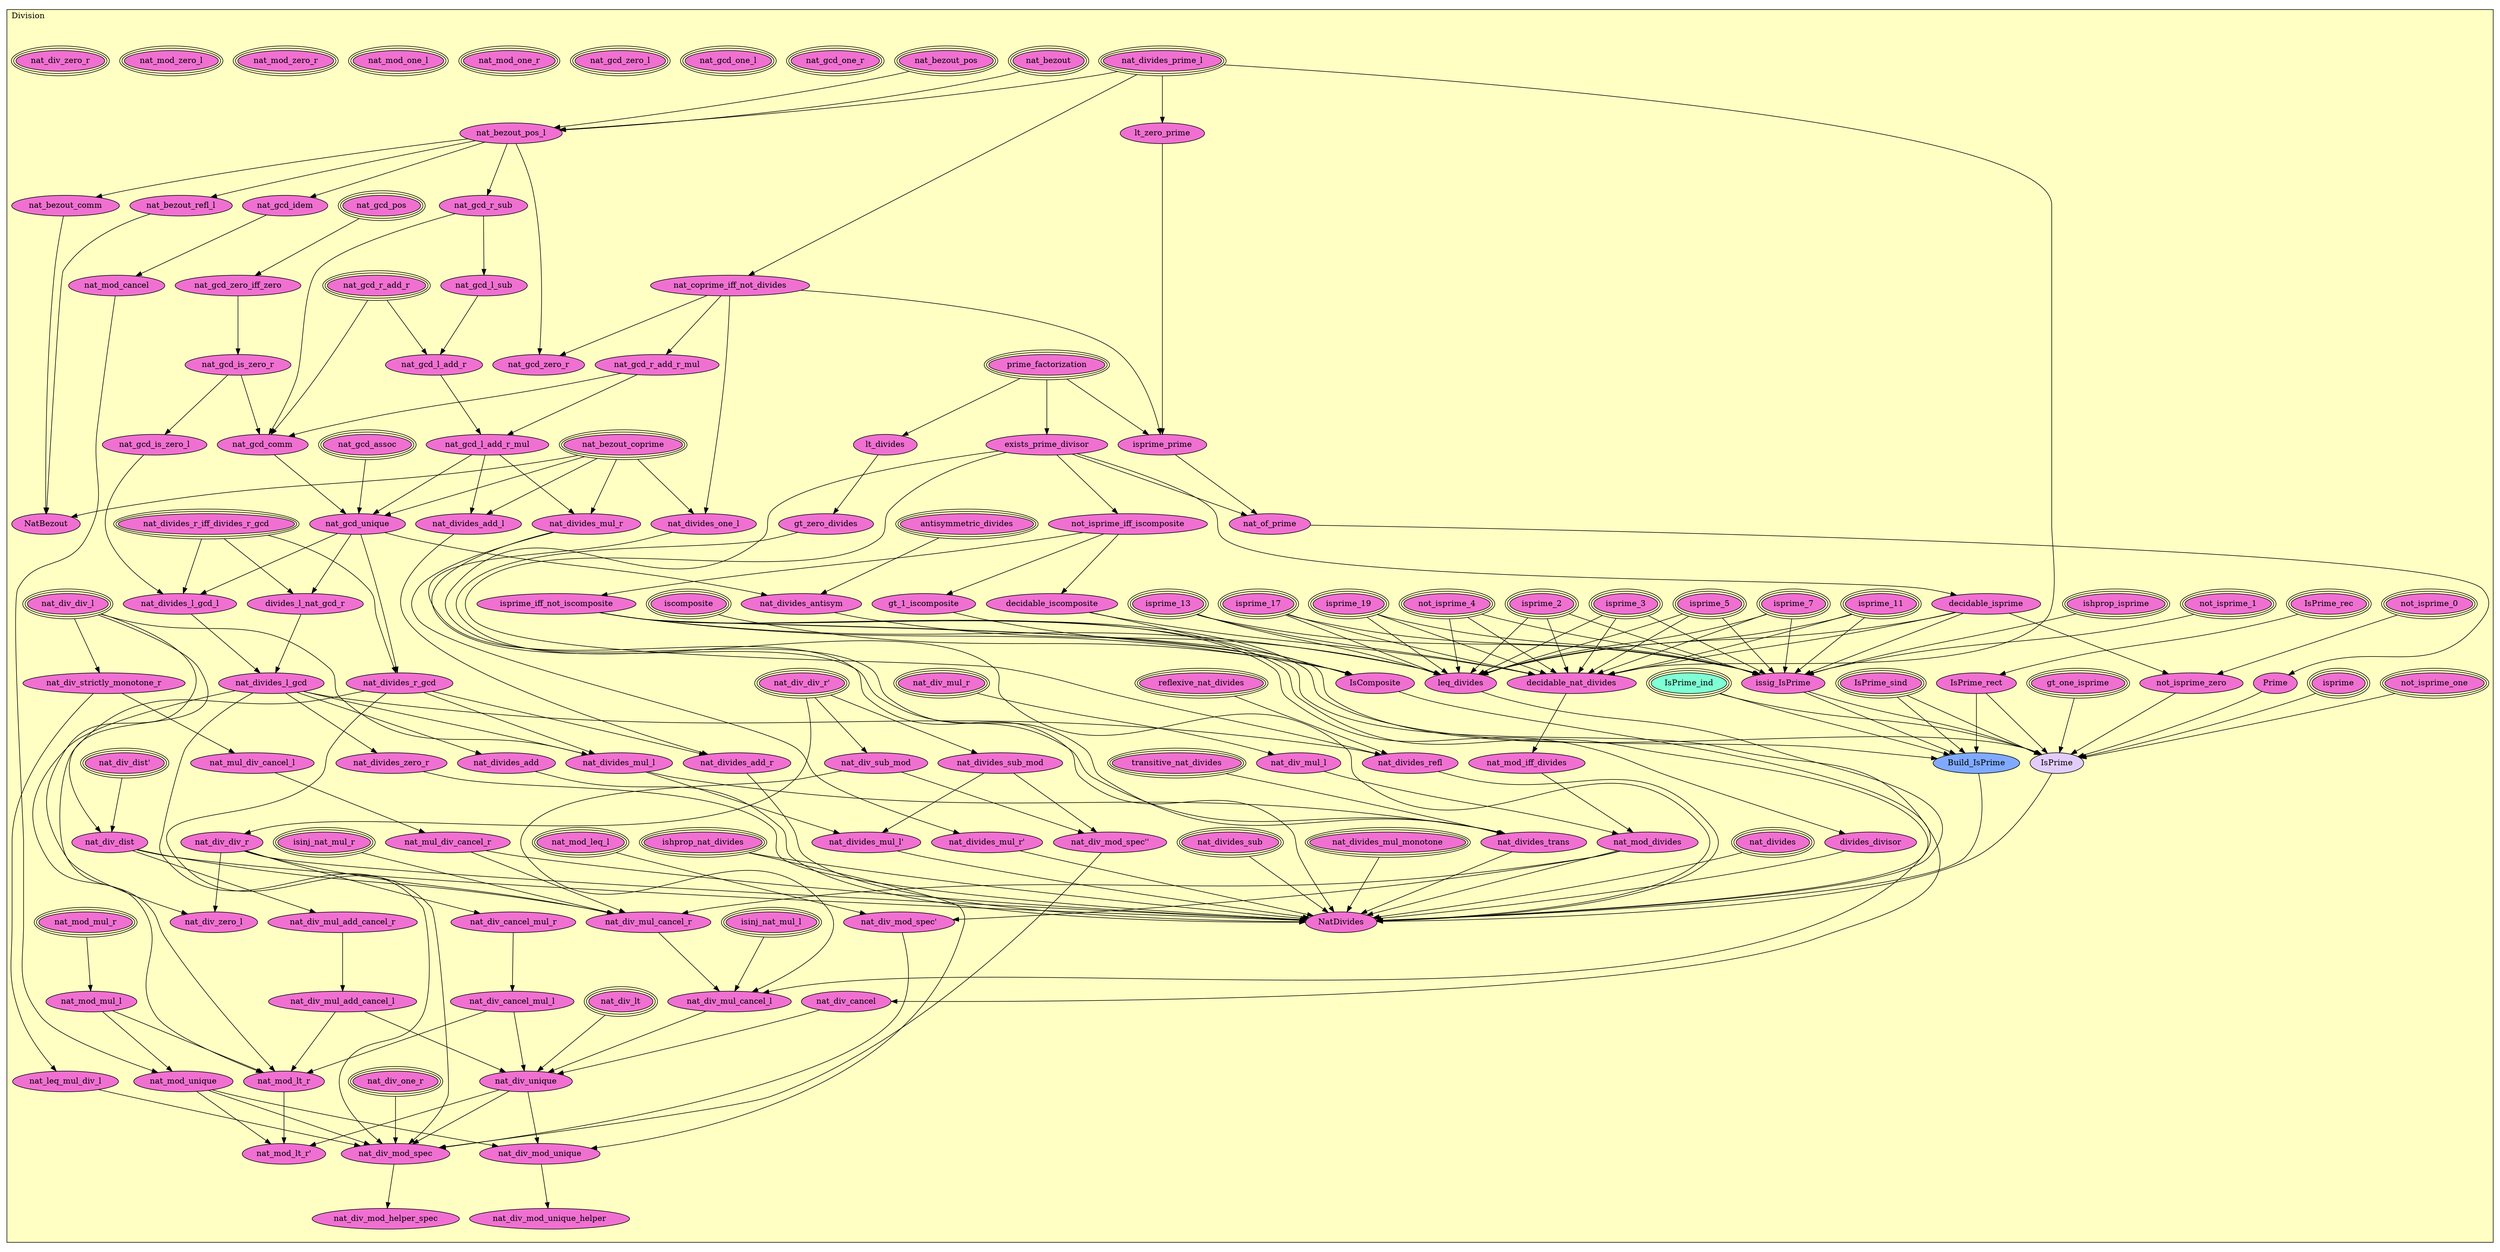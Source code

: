 digraph HoTT_Spaces_Nat_Division {
  graph [ratio=0.5]
  node [style=filled]
Division_nat_divides_mul_r [label="nat_divides_mul_r", URL=<Division.html#nat_divides_mul_r>, fillcolor="#F070D1"] ;
Division_prime_factorization [label="prime_factorization", URL=<Division.html#prime_factorization>, peripheries=3, fillcolor="#F070D1"] ;
Division_nat_divides_mul_l [label="nat_divides_mul_l", URL=<Division.html#nat_divides_mul_l>, fillcolor="#F070D1"] ;
Division_nat_divides_mul_r_ [label="nat_divides_mul_r'", URL=<Division.html#nat_divides_mul_r'>, fillcolor="#F070D1"] ;
Division_exists_prime_divisor [label="exists_prime_divisor", URL=<Division.html#exists_prime_divisor>, fillcolor="#F070D1"] ;
Division_not_isprime_iff_iscomposite [label="not_isprime_iff_iscomposite", URL=<Division.html#not_isprime_iff_iscomposite>, fillcolor="#F070D1"] ;
Division_nat_divides_mul_l_ [label="nat_divides_mul_l'", URL=<Division.html#nat_divides_mul_l'>, fillcolor="#F070D1"] ;
Division_transitive_nat_divides [label="transitive_nat_divides", URL=<Division.html#transitive_nat_divides>, peripheries=3, fillcolor="#F070D1"] ;
Division_isprime_iff_not_iscomposite [label="isprime_iff_not_iscomposite", URL=<Division.html#isprime_iff_not_iscomposite>, fillcolor="#F070D1"] ;
Division_nat_divides_trans [label="nat_divides_trans", URL=<Division.html#nat_divides_trans>, fillcolor="#F070D1"] ;
Division_decidable_iscomposite [label="decidable_iscomposite", URL=<Division.html#decidable_iscomposite>, fillcolor="#F070D1"] ;
Division_reflexive_nat_divides [label="reflexive_nat_divides", URL=<Division.html#reflexive_nat_divides>, peripheries=3, fillcolor="#F070D1"] ;
Division_gt_1_iscomposite [label="gt_1_iscomposite", URL=<Division.html#gt_1_iscomposite>, fillcolor="#F070D1"] ;
Division_nat_divides_refl [label="nat_divides_refl", URL=<Division.html#nat_divides_refl>, fillcolor="#F070D1"] ;
Division_iscomposite [label="iscomposite", URL=<Division.html#iscomposite>, peripheries=3, fillcolor="#F070D1"] ;
Division_nat_divides_one_l [label="nat_divides_one_l", URL=<Division.html#nat_divides_one_l>, fillcolor="#F070D1"] ;
Division_IsComposite [label="IsComposite", URL=<Division.html#IsComposite>, fillcolor="#F070D1"] ;
Division_nat_divides_zero_r [label="nat_divides_zero_r", URL=<Division.html#nat_divides_zero_r>, fillcolor="#F070D1"] ;
Division_nat_divides_prime_l [label="nat_divides_prime_l", URL=<Division.html#nat_divides_prime_l>, peripheries=3, fillcolor="#F070D1"] ;
Division_nat_divides [label="nat_divides", URL=<Division.html#nat_divides>, peripheries=3, fillcolor="#F070D1"] ;
Division_nat_coprime_iff_not_divides [label="nat_coprime_iff_not_divides", URL=<Division.html#nat_coprime_iff_not_divides>, fillcolor="#F070D1"] ;
Division_lt_zero_prime [label="lt_zero_prime", URL=<Division.html#lt_zero_prime>, fillcolor="#F070D1"] ;
Division_NatDivides [label="NatDivides", URL=<Division.html#NatDivides>, fillcolor="#F070D1"] ;
Division_isprime_prime [label="isprime_prime", URL=<Division.html#isprime_prime>, fillcolor="#F070D1"] ;
Division_nat_of_prime [label="nat_of_prime", URL=<Division.html#nat_of_prime>, fillcolor="#F070D1"] ;
Division_Prime [label="Prime", URL=<Division.html#Prime>, fillcolor="#F070D1"] ;
Division_not_isprime_4 [label="not_isprime_4", URL=<Division.html#not_isprime_4>, peripheries=3, fillcolor="#F070D1"] ;
Division_not_isprime_1 [label="not_isprime_1", URL=<Division.html#not_isprime_1>, peripheries=3, fillcolor="#F070D1"] ;
Division_not_isprime_0 [label="not_isprime_0", URL=<Division.html#not_isprime_0>, peripheries=3, fillcolor="#F070D1"] ;
Division_isprime_19 [label="isprime_19", URL=<Division.html#isprime_19>, peripheries=3, fillcolor="#F070D1"] ;
Division_isprime_17 [label="isprime_17", URL=<Division.html#isprime_17>, peripheries=3, fillcolor="#F070D1"] ;
Division_isprime_13 [label="isprime_13", URL=<Division.html#isprime_13>, peripheries=3, fillcolor="#F070D1"] ;
Division_isprime_11 [label="isprime_11", URL=<Division.html#isprime_11>, peripheries=3, fillcolor="#F070D1"] ;
Division_isprime_7 [label="isprime_7", URL=<Division.html#isprime_7>, peripheries=3, fillcolor="#F070D1"] ;
Division_isprime_5 [label="isprime_5", URL=<Division.html#isprime_5>, peripheries=3, fillcolor="#F070D1"] ;
Division_isprime_3 [label="isprime_3", URL=<Division.html#isprime_3>, peripheries=3, fillcolor="#F070D1"] ;
Division_isprime_2 [label="isprime_2", URL=<Division.html#isprime_2>, peripheries=3, fillcolor="#F070D1"] ;
Division_decidable_isprime [label="decidable_isprime", URL=<Division.html#decidable_isprime>, fillcolor="#F070D1"] ;
Division_not_isprime_one [label="not_isprime_one", URL=<Division.html#not_isprime_one>, peripheries=3, fillcolor="#F070D1"] ;
Division_not_isprime_zero [label="not_isprime_zero", URL=<Division.html#not_isprime_zero>, fillcolor="#F070D1"] ;
Division_ishprop_isprime [label="ishprop_isprime", URL=<Division.html#ishprop_isprime>, peripheries=3, fillcolor="#F070D1"] ;
Division_issig_IsPrime [label="issig_IsPrime", URL=<Division.html#issig_IsPrime>, fillcolor="#F070D1"] ;
Division_isprime [label="isprime", URL=<Division.html#isprime>, peripheries=3, fillcolor="#F070D1"] ;
Division_gt_one_isprime [label="gt_one_isprime", URL=<Division.html#gt_one_isprime>, peripheries=3, fillcolor="#F070D1"] ;
Division_IsPrime_sind [label="IsPrime_sind", URL=<Division.html#IsPrime_sind>, peripheries=3, fillcolor="#F070D1"] ;
Division_IsPrime_rec [label="IsPrime_rec", URL=<Division.html#IsPrime_rec>, peripheries=3, fillcolor="#F070D1"] ;
Division_IsPrime_ind [label="IsPrime_ind", URL=<Division.html#IsPrime_ind>, peripheries=3, fillcolor="#7FFFD4"] ;
Division_IsPrime_rect [label="IsPrime_rect", URL=<Division.html#IsPrime_rect>, fillcolor="#F070D1"] ;
Division_Build_IsPrime [label="Build_IsPrime", URL=<Division.html#Build_IsPrime>, fillcolor="#7FAAFF"] ;
Division_IsPrime [label="IsPrime", URL=<Division.html#IsPrime>, fillcolor="#E2CDFA"] ;
Division_nat_bezout [label="nat_bezout", URL=<Division.html#nat_bezout>, peripheries=3, fillcolor="#F070D1"] ;
Division_nat_bezout_pos [label="nat_bezout_pos", URL=<Division.html#nat_bezout_pos>, peripheries=3, fillcolor="#F070D1"] ;
Division_nat_bezout_pos_l [label="nat_bezout_pos_l", URL=<Division.html#nat_bezout_pos_l>, fillcolor="#F070D1"] ;
Division_nat_bezout_comm [label="nat_bezout_comm", URL=<Division.html#nat_bezout_comm>, fillcolor="#F070D1"] ;
Division_nat_bezout_coprime [label="nat_bezout_coprime", URL=<Division.html#nat_bezout_coprime>, peripheries=3, fillcolor="#F070D1"] ;
Division_nat_bezout_refl_l [label="nat_bezout_refl_l", URL=<Division.html#nat_bezout_refl_l>, fillcolor="#F070D1"] ;
Division_NatBezout [label="NatBezout", URL=<Division.html#NatBezout>, fillcolor="#F070D1"] ;
Division_nat_gcd_r_sub [label="nat_gcd_r_sub", URL=<Division.html#nat_gcd_r_sub>, fillcolor="#F070D1"] ;
Division_nat_gcd_l_sub [label="nat_gcd_l_sub", URL=<Division.html#nat_gcd_l_sub>, fillcolor="#F070D1"] ;
Division_nat_gcd_r_add_r [label="nat_gcd_r_add_r", URL=<Division.html#nat_gcd_r_add_r>, peripheries=3, fillcolor="#F070D1"] ;
Division_nat_gcd_l_add_r [label="nat_gcd_l_add_r", URL=<Division.html#nat_gcd_l_add_r>, fillcolor="#F070D1"] ;
Division_nat_gcd_r_add_r_mul [label="nat_gcd_r_add_r_mul", URL=<Division.html#nat_gcd_r_add_r_mul>, fillcolor="#F070D1"] ;
Division_nat_gcd_l_add_r_mul [label="nat_gcd_l_add_r_mul", URL=<Division.html#nat_gcd_l_add_r_mul>, fillcolor="#F070D1"] ;
Division_nat_gcd_pos [label="nat_gcd_pos", URL=<Division.html#nat_gcd_pos>, peripheries=3, fillcolor="#F070D1"] ;
Division_nat_gcd_zero_iff_zero [label="nat_gcd_zero_iff_zero", URL=<Division.html#nat_gcd_zero_iff_zero>, fillcolor="#F070D1"] ;
Division_nat_gcd_is_zero_r [label="nat_gcd_is_zero_r", URL=<Division.html#nat_gcd_is_zero_r>, fillcolor="#F070D1"] ;
Division_nat_gcd_is_zero_l [label="nat_gcd_is_zero_l", URL=<Division.html#nat_gcd_is_zero_l>, fillcolor="#F070D1"] ;
Division_nat_gcd_assoc [label="nat_gcd_assoc", URL=<Division.html#nat_gcd_assoc>, peripheries=3, fillcolor="#F070D1"] ;
Division_nat_gcd_comm [label="nat_gcd_comm", URL=<Division.html#nat_gcd_comm>, fillcolor="#F070D1"] ;
Division_nat_gcd_unique [label="nat_gcd_unique", URL=<Division.html#nat_gcd_unique>, fillcolor="#F070D1"] ;
Division_nat_divides_r_iff_divides_r_gcd [label="nat_divides_r_iff_divides_r_gcd", URL=<Division.html#nat_divides_r_iff_divides_r_gcd>, peripheries=3, fillcolor="#F070D1"] ;
Division_nat_divides_r_gcd [label="nat_divides_r_gcd", URL=<Division.html#nat_divides_r_gcd>, fillcolor="#F070D1"] ;
Division_divides_l_nat_gcd_r [label="divides_l_nat_gcd_r", URL=<Division.html#divides_l_nat_gcd_r>, fillcolor="#F070D1"] ;
Division_nat_divides_l_gcd_l [label="nat_divides_l_gcd_l", URL=<Division.html#nat_divides_l_gcd_l>, fillcolor="#F070D1"] ;
Division_nat_divides_l_gcd [label="nat_divides_l_gcd", URL=<Division.html#nat_divides_l_gcd>, fillcolor="#F070D1"] ;
Division_nat_gcd_idem [label="nat_gcd_idem", URL=<Division.html#nat_gcd_idem>, fillcolor="#F070D1"] ;
Division_nat_gcd_one_r [label="nat_gcd_one_r", URL=<Division.html#nat_gcd_one_r>, peripheries=3, fillcolor="#F070D1"] ;
Division_nat_gcd_one_l [label="nat_gcd_one_l", URL=<Division.html#nat_gcd_one_l>, peripheries=3, fillcolor="#F070D1"] ;
Division_nat_gcd_zero_r [label="nat_gcd_zero_r", URL=<Division.html#nat_gcd_zero_r>, fillcolor="#F070D1"] ;
Division_nat_gcd_zero_l [label="nat_gcd_zero_l", URL=<Division.html#nat_gcd_zero_l>, peripheries=3, fillcolor="#F070D1"] ;
Division_nat_mod_mul_r [label="nat_mod_mul_r", URL=<Division.html#nat_mod_mul_r>, peripheries=3, fillcolor="#F070D1"] ;
Division_nat_mod_mul_l [label="nat_mod_mul_l", URL=<Division.html#nat_mod_mul_l>, fillcolor="#F070D1"] ;
Division_nat_div_div_r_ [label="nat_div_div_r'", URL=<Division.html#nat_div_div_r'>, peripheries=3, fillcolor="#F070D1"] ;
Division_nat_div_div_r [label="nat_div_div_r", URL=<Division.html#nat_div_div_r>, fillcolor="#F070D1"] ;
Division_nat_div_div_l [label="nat_div_div_l", URL=<Division.html#nat_div_div_l>, peripheries=3, fillcolor="#F070D1"] ;
Division_nat_div_sub_mod [label="nat_div_sub_mod", URL=<Division.html#nat_div_sub_mod>, fillcolor="#F070D1"] ;
Division_nat_div_mul_r [label="nat_div_mul_r", URL=<Division.html#nat_div_mul_r>, peripheries=3, fillcolor="#F070D1"] ;
Division_nat_div_mul_l [label="nat_div_mul_l", URL=<Division.html#nat_div_mul_l>, fillcolor="#F070D1"] ;
Division_nat_div_cancel_mul_r [label="nat_div_cancel_mul_r", URL=<Division.html#nat_div_cancel_mul_r>, fillcolor="#F070D1"] ;
Division_nat_div_cancel_mul_l [label="nat_div_cancel_mul_l", URL=<Division.html#nat_div_cancel_mul_l>, fillcolor="#F070D1"] ;
Division_nat_divides_sub_mod [label="nat_divides_sub_mod", URL=<Division.html#nat_divides_sub_mod>, fillcolor="#F070D1"] ;
Division_nat_mod_cancel [label="nat_mod_cancel", URL=<Division.html#nat_mod_cancel>, fillcolor="#F070D1"] ;
Division_decidable_nat_divides [label="decidable_nat_divides", URL=<Division.html#decidable_nat_divides>, fillcolor="#F070D1"] ;
Division_nat_mod_iff_divides [label="nat_mod_iff_divides", URL=<Division.html#nat_mod_iff_divides>, fillcolor="#F070D1"] ;
Division_nat_mod_divides [label="nat_mod_divides", URL=<Division.html#nat_mod_divides>, fillcolor="#F070D1"] ;
Division_nat_mod_one_r [label="nat_mod_one_r", URL=<Division.html#nat_mod_one_r>, peripheries=3, fillcolor="#F070D1"] ;
Division_nat_mod_one_l [label="nat_mod_one_l", URL=<Division.html#nat_mod_one_l>, peripheries=3, fillcolor="#F070D1"] ;
Division_nat_mod_zero_r [label="nat_mod_zero_r", URL=<Division.html#nat_mod_zero_r>, peripheries=3, fillcolor="#F070D1"] ;
Division_nat_mod_zero_l [label="nat_mod_zero_l", URL=<Division.html#nat_mod_zero_l>, peripheries=3, fillcolor="#F070D1"] ;
Division_nat_div_strictly_monotone_r [label="nat_div_strictly_monotone_r", URL=<Division.html#nat_div_strictly_monotone_r>, fillcolor="#F070D1"] ;
Division_nat_mul_div_cancel_l [label="nat_mul_div_cancel_l", URL=<Division.html#nat_mul_div_cancel_l>, fillcolor="#F070D1"] ;
Division_nat_mul_div_cancel_r [label="nat_mul_div_cancel_r", URL=<Division.html#nat_mul_div_cancel_r>, fillcolor="#F070D1"] ;
Division_nat_leq_mul_div_l [label="nat_leq_mul_div_l", URL=<Division.html#nat_leq_mul_div_l>, fillcolor="#F070D1"] ;
Division_nat_div_dist_ [label="nat_div_dist'", URL=<Division.html#nat_div_dist'>, peripheries=3, fillcolor="#F070D1"] ;
Division_nat_div_dist [label="nat_div_dist", URL=<Division.html#nat_div_dist>, fillcolor="#F070D1"] ;
Division_isinj_nat_mul_r [label="isinj_nat_mul_r", URL=<Division.html#isinj_nat_mul_r>, peripheries=3, fillcolor="#F070D1"] ;
Division_isinj_nat_mul_l [label="isinj_nat_mul_l", URL=<Division.html#isinj_nat_mul_l>, peripheries=3, fillcolor="#F070D1"] ;
Division_nat_div_mul_add_cancel_r [label="nat_div_mul_add_cancel_r", URL=<Division.html#nat_div_mul_add_cancel_r>, fillcolor="#F070D1"] ;
Division_nat_div_mul_add_cancel_l [label="nat_div_mul_add_cancel_l", URL=<Division.html#nat_div_mul_add_cancel_l>, fillcolor="#F070D1"] ;
Division_nat_div_mul_cancel_r [label="nat_div_mul_cancel_r", URL=<Division.html#nat_div_mul_cancel_r>, fillcolor="#F070D1"] ;
Division_nat_div_mul_cancel_l [label="nat_div_mul_cancel_l", URL=<Division.html#nat_div_mul_cancel_l>, fillcolor="#F070D1"] ;
Division_nat_div_lt [label="nat_div_lt", URL=<Division.html#nat_div_lt>, peripheries=3, fillcolor="#F070D1"] ;
Division_nat_div_cancel [label="nat_div_cancel", URL=<Division.html#nat_div_cancel>, fillcolor="#F070D1"] ;
Division_nat_div_one_r [label="nat_div_one_r", URL=<Division.html#nat_div_one_r>, peripheries=3, fillcolor="#F070D1"] ;
Division_nat_div_zero_r [label="nat_div_zero_r", URL=<Division.html#nat_div_zero_r>, peripheries=3, fillcolor="#F070D1"] ;
Division_nat_div_zero_l [label="nat_div_zero_l", URL=<Division.html#nat_div_zero_l>, fillcolor="#F070D1"] ;
Division_nat_mod_unique [label="nat_mod_unique", URL=<Division.html#nat_mod_unique>, fillcolor="#F070D1"] ;
Division_nat_div_unique [label="nat_div_unique", URL=<Division.html#nat_div_unique>, fillcolor="#F070D1"] ;
Division_nat_mod_leq_l [label="nat_mod_leq_l", URL=<Division.html#nat_mod_leq_l>, peripheries=3, fillcolor="#F070D1"] ;
Division_nat_mod_lt_r [label="nat_mod_lt_r", URL=<Division.html#nat_mod_lt_r>, fillcolor="#F070D1"] ;
Division_nat_mod_lt_r_ [label="nat_mod_lt_r'", URL=<Division.html#nat_mod_lt_r'>, fillcolor="#F070D1"] ;
Division_nat_div_mod_spec__ [label="nat_div_mod_spec''", URL=<Division.html#nat_div_mod_spec''>, fillcolor="#F070D1"] ;
Division_nat_div_mod_spec_ [label="nat_div_mod_spec'", URL=<Division.html#nat_div_mod_spec'>, fillcolor="#F070D1"] ;
Division_nat_div_mod_spec [label="nat_div_mod_spec", URL=<Division.html#nat_div_mod_spec>, fillcolor="#F070D1"] ;
Division_nat_div_mod_helper_spec [label="nat_div_mod_helper_spec", URL=<Division.html#nat_div_mod_helper_spec>, fillcolor="#F070D1"] ;
Division_ishprop_nat_divides [label="ishprop_nat_divides", URL=<Division.html#ishprop_nat_divides>, peripheries=3, fillcolor="#F070D1"] ;
Division_nat_div_mod_unique [label="nat_div_mod_unique", URL=<Division.html#nat_div_mod_unique>, fillcolor="#F070D1"] ;
Division_nat_div_mod_unique_helper [label="nat_div_mod_unique_helper", URL=<Division.html#nat_div_mod_unique_helper>, fillcolor="#F070D1"] ;
Division_divides_divisor [label="divides_divisor", URL=<Division.html#divides_divisor>, fillcolor="#F070D1"] ;
Division_antisymmetric_divides [label="antisymmetric_divides", URL=<Division.html#antisymmetric_divides>, peripheries=3, fillcolor="#F070D1"] ;
Division_nat_divides_antisym [label="nat_divides_antisym", URL=<Division.html#nat_divides_antisym>, fillcolor="#F070D1"] ;
Division_lt_divides [label="lt_divides", URL=<Division.html#lt_divides>, fillcolor="#F070D1"] ;
Division_leq_divides [label="leq_divides", URL=<Division.html#leq_divides>, fillcolor="#F070D1"] ;
Division_gt_zero_divides [label="gt_zero_divides", URL=<Division.html#gt_zero_divides>, fillcolor="#F070D1"] ;
Division_nat_divides_sub [label="nat_divides_sub", URL=<Division.html#nat_divides_sub>, peripheries=3, fillcolor="#F070D1"] ;
Division_nat_divides_add_l [label="nat_divides_add_l", URL=<Division.html#nat_divides_add_l>, fillcolor="#F070D1"] ;
Division_nat_divides_add_r [label="nat_divides_add_r", URL=<Division.html#nat_divides_add_r>, fillcolor="#F070D1"] ;
Division_nat_divides_add [label="nat_divides_add", URL=<Division.html#nat_divides_add>, fillcolor="#F070D1"] ;
Division_nat_divides_mul_monotone [label="nat_divides_mul_monotone", URL=<Division.html#nat_divides_mul_monotone>, peripheries=3, fillcolor="#F070D1"] ;
  Division_nat_divides_mul_r -> Division_nat_divides_mul_r_ [] ;
  Division_nat_divides_mul_r -> Division_nat_divides_trans [] ;
  Division_prime_factorization -> Division_exists_prime_divisor [] ;
  Division_prime_factorization -> Division_isprime_prime [] ;
  Division_prime_factorization -> Division_lt_divides [] ;
  Division_nat_divides_mul_l -> Division_nat_divides_mul_l_ [] ;
  Division_nat_divides_mul_l -> Division_nat_divides_trans [] ;
  Division_nat_divides_mul_r_ -> Division_NatDivides [] ;
  Division_exists_prime_divisor -> Division_not_isprime_iff_iscomposite [] ;
  Division_exists_prime_divisor -> Division_nat_of_prime [] ;
  Division_exists_prime_divisor -> Division_decidable_isprime [] ;
  Division_exists_prime_divisor -> Division_nat_divides_trans [] ;
  Division_exists_prime_divisor -> Division_nat_divides_refl [] ;
  Division_not_isprime_iff_iscomposite -> Division_isprime_iff_not_iscomposite [] ;
  Division_not_isprime_iff_iscomposite -> Division_decidable_iscomposite [] ;
  Division_not_isprime_iff_iscomposite -> Division_gt_1_iscomposite [] ;
  Division_nat_divides_mul_l_ -> Division_NatDivides [] ;
  Division_transitive_nat_divides -> Division_nat_divides_trans [] ;
  Division_isprime_iff_not_iscomposite -> Division_IsComposite [] ;
  Division_isprime_iff_not_iscomposite -> Division_Build_IsPrime [] ;
  Division_isprime_iff_not_iscomposite -> Division_IsPrime [] ;
  Division_isprime_iff_not_iscomposite -> Division_nat_div_mul_cancel_l [] ;
  Division_isprime_iff_not_iscomposite -> Division_nat_div_cancel [] ;
  Division_isprime_iff_not_iscomposite -> Division_divides_divisor [] ;
  Division_isprime_iff_not_iscomposite -> Division_leq_divides [] ;
  Division_nat_divides_trans -> Division_NatDivides [] ;
  Division_decidable_iscomposite -> Division_IsComposite [] ;
  Division_decidable_iscomposite -> Division_decidable_nat_divides [] ;
  Division_reflexive_nat_divides -> Division_nat_divides_refl [] ;
  Division_gt_1_iscomposite -> Division_IsComposite [] ;
  Division_nat_divides_refl -> Division_NatDivides [] ;
  Division_iscomposite -> Division_IsComposite [] ;
  Division_nat_divides_one_l -> Division_NatDivides [] ;
  Division_IsComposite -> Division_NatDivides [] ;
  Division_nat_divides_zero_r -> Division_NatDivides [] ;
  Division_nat_divides_prime_l -> Division_nat_coprime_iff_not_divides [] ;
  Division_nat_divides_prime_l -> Division_lt_zero_prime [] ;
  Division_nat_divides_prime_l -> Division_nat_bezout_pos_l [] ;
  Division_nat_divides_prime_l -> Division_decidable_nat_divides [] ;
  Division_nat_divides -> Division_NatDivides [] ;
  Division_nat_coprime_iff_not_divides -> Division_isprime_prime [] ;
  Division_nat_coprime_iff_not_divides -> Division_nat_gcd_r_add_r_mul [] ;
  Division_nat_coprime_iff_not_divides -> Division_nat_gcd_zero_r [] ;
  Division_nat_coprime_iff_not_divides -> Division_nat_divides_one_l [] ;
  Division_lt_zero_prime -> Division_isprime_prime [] ;
  Division_isprime_prime -> Division_nat_of_prime [] ;
  Division_nat_of_prime -> Division_Prime [] ;
  Division_Prime -> Division_IsPrime [] ;
  Division_not_isprime_4 -> Division_issig_IsPrime [] ;
  Division_not_isprime_4 -> Division_decidable_nat_divides [] ;
  Division_not_isprime_4 -> Division_leq_divides [] ;
  Division_not_isprime_1 -> Division_issig_IsPrime [] ;
  Division_not_isprime_0 -> Division_not_isprime_zero [] ;
  Division_isprime_19 -> Division_issig_IsPrime [] ;
  Division_isprime_19 -> Division_decidable_nat_divides [] ;
  Division_isprime_19 -> Division_leq_divides [] ;
  Division_isprime_17 -> Division_issig_IsPrime [] ;
  Division_isprime_17 -> Division_decidable_nat_divides [] ;
  Division_isprime_17 -> Division_leq_divides [] ;
  Division_isprime_13 -> Division_issig_IsPrime [] ;
  Division_isprime_13 -> Division_decidable_nat_divides [] ;
  Division_isprime_13 -> Division_leq_divides [] ;
  Division_isprime_11 -> Division_issig_IsPrime [] ;
  Division_isprime_11 -> Division_decidable_nat_divides [] ;
  Division_isprime_11 -> Division_leq_divides [] ;
  Division_isprime_7 -> Division_issig_IsPrime [] ;
  Division_isprime_7 -> Division_decidable_nat_divides [] ;
  Division_isprime_7 -> Division_leq_divides [] ;
  Division_isprime_5 -> Division_issig_IsPrime [] ;
  Division_isprime_5 -> Division_decidable_nat_divides [] ;
  Division_isprime_5 -> Division_leq_divides [] ;
  Division_isprime_3 -> Division_issig_IsPrime [] ;
  Division_isprime_3 -> Division_decidable_nat_divides [] ;
  Division_isprime_3 -> Division_leq_divides [] ;
  Division_isprime_2 -> Division_issig_IsPrime [] ;
  Division_isprime_2 -> Division_decidable_nat_divides [] ;
  Division_isprime_2 -> Division_leq_divides [] ;
  Division_decidable_isprime -> Division_not_isprime_zero [] ;
  Division_decidable_isprime -> Division_issig_IsPrime [] ;
  Division_decidable_isprime -> Division_decidable_nat_divides [] ;
  Division_decidable_isprime -> Division_leq_divides [] ;
  Division_not_isprime_one -> Division_IsPrime [] ;
  Division_not_isprime_zero -> Division_IsPrime [] ;
  Division_ishprop_isprime -> Division_issig_IsPrime [] ;
  Division_issig_IsPrime -> Division_Build_IsPrime [] ;
  Division_issig_IsPrime -> Division_IsPrime [] ;
  Division_isprime -> Division_IsPrime [] ;
  Division_gt_one_isprime -> Division_IsPrime [] ;
  Division_IsPrime_sind -> Division_Build_IsPrime [] ;
  Division_IsPrime_sind -> Division_IsPrime [] ;
  Division_IsPrime_rec -> Division_IsPrime_rect [] ;
  Division_IsPrime_ind -> Division_Build_IsPrime [] ;
  Division_IsPrime_ind -> Division_IsPrime [] ;
  Division_IsPrime_rect -> Division_Build_IsPrime [] ;
  Division_IsPrime_rect -> Division_IsPrime [] ;
  Division_Build_IsPrime -> Division_NatDivides [] ;
  Division_IsPrime -> Division_NatDivides [] ;
  Division_nat_bezout -> Division_nat_bezout_pos_l [] ;
  Division_nat_bezout_pos -> Division_nat_bezout_pos_l [] ;
  Division_nat_bezout_pos_l -> Division_nat_bezout_comm [] ;
  Division_nat_bezout_pos_l -> Division_nat_bezout_refl_l [] ;
  Division_nat_bezout_pos_l -> Division_nat_gcd_r_sub [] ;
  Division_nat_bezout_pos_l -> Division_nat_gcd_idem [] ;
  Division_nat_bezout_pos_l -> Division_nat_gcd_zero_r [] ;
  Division_nat_bezout_comm -> Division_NatBezout [] ;
  Division_nat_bezout_coprime -> Division_NatBezout [] ;
  Division_nat_bezout_coprime -> Division_nat_gcd_unique [] ;
  Division_nat_bezout_coprime -> Division_nat_divides_add_l [] ;
  Division_nat_bezout_coprime -> Division_nat_divides_mul_r [] ;
  Division_nat_bezout_coprime -> Division_nat_divides_one_l [] ;
  Division_nat_bezout_refl_l -> Division_NatBezout [] ;
  Division_nat_gcd_r_sub -> Division_nat_gcd_l_sub [] ;
  Division_nat_gcd_r_sub -> Division_nat_gcd_comm [] ;
  Division_nat_gcd_l_sub -> Division_nat_gcd_l_add_r [] ;
  Division_nat_gcd_r_add_r -> Division_nat_gcd_l_add_r [] ;
  Division_nat_gcd_r_add_r -> Division_nat_gcd_comm [] ;
  Division_nat_gcd_l_add_r -> Division_nat_gcd_l_add_r_mul [] ;
  Division_nat_gcd_r_add_r_mul -> Division_nat_gcd_l_add_r_mul [] ;
  Division_nat_gcd_r_add_r_mul -> Division_nat_gcd_comm [] ;
  Division_nat_gcd_l_add_r_mul -> Division_nat_gcd_unique [] ;
  Division_nat_gcd_l_add_r_mul -> Division_nat_divides_add_l [] ;
  Division_nat_gcd_l_add_r_mul -> Division_nat_divides_mul_r [] ;
  Division_nat_gcd_pos -> Division_nat_gcd_zero_iff_zero [] ;
  Division_nat_gcd_zero_iff_zero -> Division_nat_gcd_is_zero_r [] ;
  Division_nat_gcd_is_zero_r -> Division_nat_gcd_is_zero_l [] ;
  Division_nat_gcd_is_zero_r -> Division_nat_gcd_comm [] ;
  Division_nat_gcd_is_zero_l -> Division_nat_divides_l_gcd_l [] ;
  Division_nat_gcd_assoc -> Division_nat_gcd_unique [] ;
  Division_nat_gcd_comm -> Division_nat_gcd_unique [] ;
  Division_nat_gcd_unique -> Division_nat_divides_r_gcd [] ;
  Division_nat_gcd_unique -> Division_divides_l_nat_gcd_r [] ;
  Division_nat_gcd_unique -> Division_nat_divides_l_gcd_l [] ;
  Division_nat_gcd_unique -> Division_nat_divides_antisym [] ;
  Division_nat_divides_r_iff_divides_r_gcd -> Division_nat_divides_r_gcd [] ;
  Division_nat_divides_r_iff_divides_r_gcd -> Division_divides_l_nat_gcd_r [] ;
  Division_nat_divides_r_iff_divides_r_gcd -> Division_nat_divides_l_gcd_l [] ;
  Division_nat_divides_r_gcd -> Division_nat_mod_lt_r [] ;
  Division_nat_divides_r_gcd -> Division_nat_div_mod_spec [] ;
  Division_nat_divides_r_gcd -> Division_nat_divides_add_r [] ;
  Division_nat_divides_r_gcd -> Division_nat_divides_mul_l [] ;
  Division_divides_l_nat_gcd_r -> Division_nat_divides_l_gcd [] ;
  Division_nat_divides_l_gcd_l -> Division_nat_divides_l_gcd [] ;
  Division_nat_divides_l_gcd -> Division_nat_mod_lt_r [] ;
  Division_nat_divides_l_gcd -> Division_nat_div_mod_spec [] ;
  Division_nat_divides_l_gcd -> Division_nat_divides_add [] ;
  Division_nat_divides_l_gcd -> Division_nat_divides_mul_l [] ;
  Division_nat_divides_l_gcd -> Division_nat_divides_refl [] ;
  Division_nat_divides_l_gcd -> Division_nat_divides_zero_r [] ;
  Division_nat_gcd_idem -> Division_nat_mod_cancel [] ;
  Division_nat_mod_mul_r -> Division_nat_mod_mul_l [] ;
  Division_nat_mod_mul_l -> Division_nat_mod_unique [] ;
  Division_nat_mod_mul_l -> Division_nat_mod_lt_r [] ;
  Division_nat_div_div_r_ -> Division_nat_div_div_r [] ;
  Division_nat_div_div_r_ -> Division_nat_div_sub_mod [] ;
  Division_nat_div_div_r_ -> Division_nat_divides_sub_mod [] ;
  Division_nat_div_div_r -> Division_nat_div_cancel_mul_r [] ;
  Division_nat_div_div_r -> Division_nat_div_mul_cancel_r [] ;
  Division_nat_div_div_r -> Division_nat_div_zero_l [] ;
  Division_nat_div_div_r -> Division_NatDivides [] ;
  Division_nat_div_div_l -> Division_nat_div_strictly_monotone_r [] ;
  Division_nat_div_div_l -> Division_nat_div_dist [] ;
  Division_nat_div_div_l -> Division_nat_div_zero_l [] ;
  Division_nat_div_div_l -> Division_nat_divides_mul_l [] ;
  Division_nat_div_sub_mod -> Division_nat_div_mul_cancel_l [] ;
  Division_nat_div_sub_mod -> Division_nat_div_mod_spec__ [] ;
  Division_nat_div_mul_r -> Division_nat_div_mul_l [] ;
  Division_nat_div_mul_l -> Division_nat_mod_divides [] ;
  Division_nat_div_cancel_mul_r -> Division_nat_div_cancel_mul_l [] ;
  Division_nat_div_cancel_mul_l -> Division_nat_div_unique [] ;
  Division_nat_div_cancel_mul_l -> Division_nat_mod_lt_r [] ;
  Division_nat_divides_sub_mod -> Division_nat_div_mod_spec__ [] ;
  Division_nat_divides_sub_mod -> Division_nat_divides_mul_l_ [] ;
  Division_nat_mod_cancel -> Division_nat_mod_unique [] ;
  Division_decidable_nat_divides -> Division_nat_mod_iff_divides [] ;
  Division_nat_mod_iff_divides -> Division_nat_mod_divides [] ;
  Division_nat_mod_divides -> Division_nat_div_mul_cancel_r [] ;
  Division_nat_mod_divides -> Division_nat_div_mod_spec_ [] ;
  Division_nat_mod_divides -> Division_NatDivides [] ;
  Division_nat_div_strictly_monotone_r -> Division_nat_mul_div_cancel_l [] ;
  Division_nat_div_strictly_monotone_r -> Division_nat_leq_mul_div_l [] ;
  Division_nat_mul_div_cancel_l -> Division_nat_mul_div_cancel_r [] ;
  Division_nat_mul_div_cancel_r -> Division_nat_div_mul_cancel_r [] ;
  Division_nat_mul_div_cancel_r -> Division_NatDivides [] ;
  Division_nat_leq_mul_div_l -> Division_nat_div_mod_spec [] ;
  Division_nat_div_dist_ -> Division_nat_div_dist [] ;
  Division_nat_div_dist -> Division_nat_div_mul_add_cancel_r [] ;
  Division_nat_div_dist -> Division_nat_div_mul_cancel_r [] ;
  Division_nat_div_dist -> Division_NatDivides [] ;
  Division_isinj_nat_mul_r -> Division_nat_div_mul_cancel_r [] ;
  Division_isinj_nat_mul_l -> Division_nat_div_mul_cancel_l [] ;
  Division_nat_div_mul_add_cancel_r -> Division_nat_div_mul_add_cancel_l [] ;
  Division_nat_div_mul_add_cancel_l -> Division_nat_div_unique [] ;
  Division_nat_div_mul_add_cancel_l -> Division_nat_mod_lt_r [] ;
  Division_nat_div_mul_cancel_r -> Division_nat_div_mul_cancel_l [] ;
  Division_nat_div_mul_cancel_l -> Division_nat_div_unique [] ;
  Division_nat_div_lt -> Division_nat_div_unique [] ;
  Division_nat_div_cancel -> Division_nat_div_unique [] ;
  Division_nat_div_one_r -> Division_nat_div_mod_spec [] ;
  Division_nat_mod_unique -> Division_nat_mod_lt_r_ [] ;
  Division_nat_mod_unique -> Division_nat_div_mod_spec [] ;
  Division_nat_mod_unique -> Division_nat_div_mod_unique [] ;
  Division_nat_div_unique -> Division_nat_mod_lt_r_ [] ;
  Division_nat_div_unique -> Division_nat_div_mod_spec [] ;
  Division_nat_div_unique -> Division_nat_div_mod_unique [] ;
  Division_nat_mod_leq_l -> Division_nat_div_mod_spec_ [] ;
  Division_nat_mod_lt_r -> Division_nat_mod_lt_r_ [] ;
  Division_nat_div_mod_spec__ -> Division_nat_div_mod_spec [] ;
  Division_nat_div_mod_spec_ -> Division_nat_div_mod_spec [] ;
  Division_nat_div_mod_spec -> Division_nat_div_mod_helper_spec [] ;
  Division_ishprop_nat_divides -> Division_nat_div_mod_unique [] ;
  Division_ishprop_nat_divides -> Division_NatDivides [] ;
  Division_nat_div_mod_unique -> Division_nat_div_mod_unique_helper [] ;
  Division_divides_divisor -> Division_NatDivides [] ;
  Division_antisymmetric_divides -> Division_nat_divides_antisym [] ;
  Division_nat_divides_antisym -> Division_leq_divides [] ;
  Division_lt_divides -> Division_gt_zero_divides [] ;
  Division_leq_divides -> Division_NatDivides [] ;
  Division_gt_zero_divides -> Division_NatDivides [] ;
  Division_nat_divides_sub -> Division_NatDivides [] ;
  Division_nat_divides_add_l -> Division_nat_divides_add_r [] ;
  Division_nat_divides_add_r -> Division_NatDivides [] ;
  Division_nat_divides_add -> Division_NatDivides [] ;
  Division_nat_divides_mul_monotone -> Division_NatDivides [] ;
subgraph cluster_Division { label="Division"; fillcolor="#FFFFC3"; labeljust=l; style=filled 
Division_nat_divides_mul_monotone; Division_nat_divides_add; Division_nat_divides_add_r; Division_nat_divides_add_l; Division_nat_divides_sub; Division_gt_zero_divides; Division_leq_divides; Division_lt_divides; Division_nat_divides_antisym; Division_antisymmetric_divides; Division_divides_divisor; Division_nat_div_mod_unique_helper; Division_nat_div_mod_unique; Division_ishprop_nat_divides; Division_nat_div_mod_helper_spec; Division_nat_div_mod_spec; Division_nat_div_mod_spec_; Division_nat_div_mod_spec__; Division_nat_mod_lt_r_; Division_nat_mod_lt_r; Division_nat_mod_leq_l; Division_nat_div_unique; Division_nat_mod_unique; Division_nat_div_zero_l; Division_nat_div_zero_r; Division_nat_div_one_r; Division_nat_div_cancel; Division_nat_div_lt; Division_nat_div_mul_cancel_l; Division_nat_div_mul_cancel_r; Division_nat_div_mul_add_cancel_l; Division_nat_div_mul_add_cancel_r; Division_isinj_nat_mul_l; Division_isinj_nat_mul_r; Division_nat_div_dist; Division_nat_div_dist_; Division_nat_leq_mul_div_l; Division_nat_mul_div_cancel_r; Division_nat_mul_div_cancel_l; Division_nat_div_strictly_monotone_r; Division_nat_mod_zero_l; Division_nat_mod_zero_r; Division_nat_mod_one_l; Division_nat_mod_one_r; Division_nat_mod_divides; Division_nat_mod_iff_divides; Division_decidable_nat_divides; Division_nat_mod_cancel; Division_nat_divides_sub_mod; Division_nat_div_cancel_mul_l; Division_nat_div_cancel_mul_r; Division_nat_div_mul_l; Division_nat_div_mul_r; Division_nat_div_sub_mod; Division_nat_div_div_l; Division_nat_div_div_r; Division_nat_div_div_r_; Division_nat_mod_mul_l; Division_nat_mod_mul_r; Division_nat_gcd_zero_l; Division_nat_gcd_zero_r; Division_nat_gcd_one_l; Division_nat_gcd_one_r; Division_nat_gcd_idem; Division_nat_divides_l_gcd; Division_nat_divides_l_gcd_l; Division_divides_l_nat_gcd_r; Division_nat_divides_r_gcd; Division_nat_divides_r_iff_divides_r_gcd; Division_nat_gcd_unique; Division_nat_gcd_comm; Division_nat_gcd_assoc; Division_nat_gcd_is_zero_l; Division_nat_gcd_is_zero_r; Division_nat_gcd_zero_iff_zero; Division_nat_gcd_pos; Division_nat_gcd_l_add_r_mul; Division_nat_gcd_r_add_r_mul; Division_nat_gcd_l_add_r; Division_nat_gcd_r_add_r; Division_nat_gcd_l_sub; Division_nat_gcd_r_sub; Division_NatBezout; Division_nat_bezout_refl_l; Division_nat_bezout_coprime; Division_nat_bezout_comm; Division_nat_bezout_pos_l; Division_nat_bezout_pos; Division_nat_bezout; Division_IsPrime; Division_Build_IsPrime; Division_IsPrime_rect; Division_IsPrime_ind; Division_IsPrime_rec; Division_IsPrime_sind; Division_gt_one_isprime; Division_isprime; Division_issig_IsPrime; Division_ishprop_isprime; Division_not_isprime_zero; Division_not_isprime_one; Division_decidable_isprime; Division_isprime_2; Division_isprime_3; Division_isprime_5; Division_isprime_7; Division_isprime_11; Division_isprime_13; Division_isprime_17; Division_isprime_19; Division_not_isprime_0; Division_not_isprime_1; Division_not_isprime_4; Division_Prime; Division_nat_of_prime; Division_isprime_prime; Division_NatDivides; Division_lt_zero_prime; Division_nat_coprime_iff_not_divides; Division_nat_divides; Division_nat_divides_prime_l; Division_nat_divides_zero_r; Division_IsComposite; Division_nat_divides_one_l; Division_iscomposite; Division_nat_divides_refl; Division_gt_1_iscomposite; Division_reflexive_nat_divides; Division_decidable_iscomposite; Division_nat_divides_trans; Division_isprime_iff_not_iscomposite; Division_transitive_nat_divides; Division_nat_divides_mul_l_; Division_not_isprime_iff_iscomposite; Division_exists_prime_divisor; Division_nat_divides_mul_r_; Division_nat_divides_mul_l; Division_prime_factorization; Division_nat_divides_mul_r; };
} /* END */
